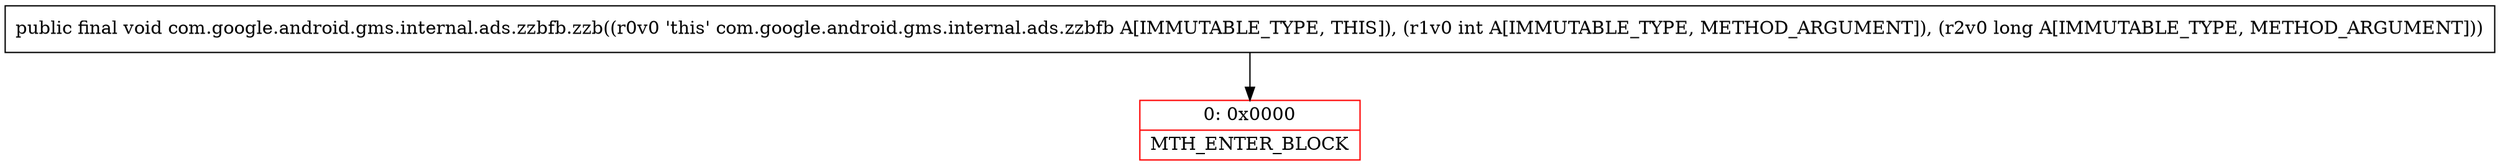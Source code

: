 digraph "CFG forcom.google.android.gms.internal.ads.zzbfb.zzb(IJ)V" {
subgraph cluster_Region_478712937 {
label = "R(0)";
node [shape=record,color=blue];
}
Node_0 [shape=record,color=red,label="{0\:\ 0x0000|MTH_ENTER_BLOCK\l}"];
MethodNode[shape=record,label="{public final void com.google.android.gms.internal.ads.zzbfb.zzb((r0v0 'this' com.google.android.gms.internal.ads.zzbfb A[IMMUTABLE_TYPE, THIS]), (r1v0 int A[IMMUTABLE_TYPE, METHOD_ARGUMENT]), (r2v0 long A[IMMUTABLE_TYPE, METHOD_ARGUMENT])) }"];
MethodNode -> Node_0;
}

